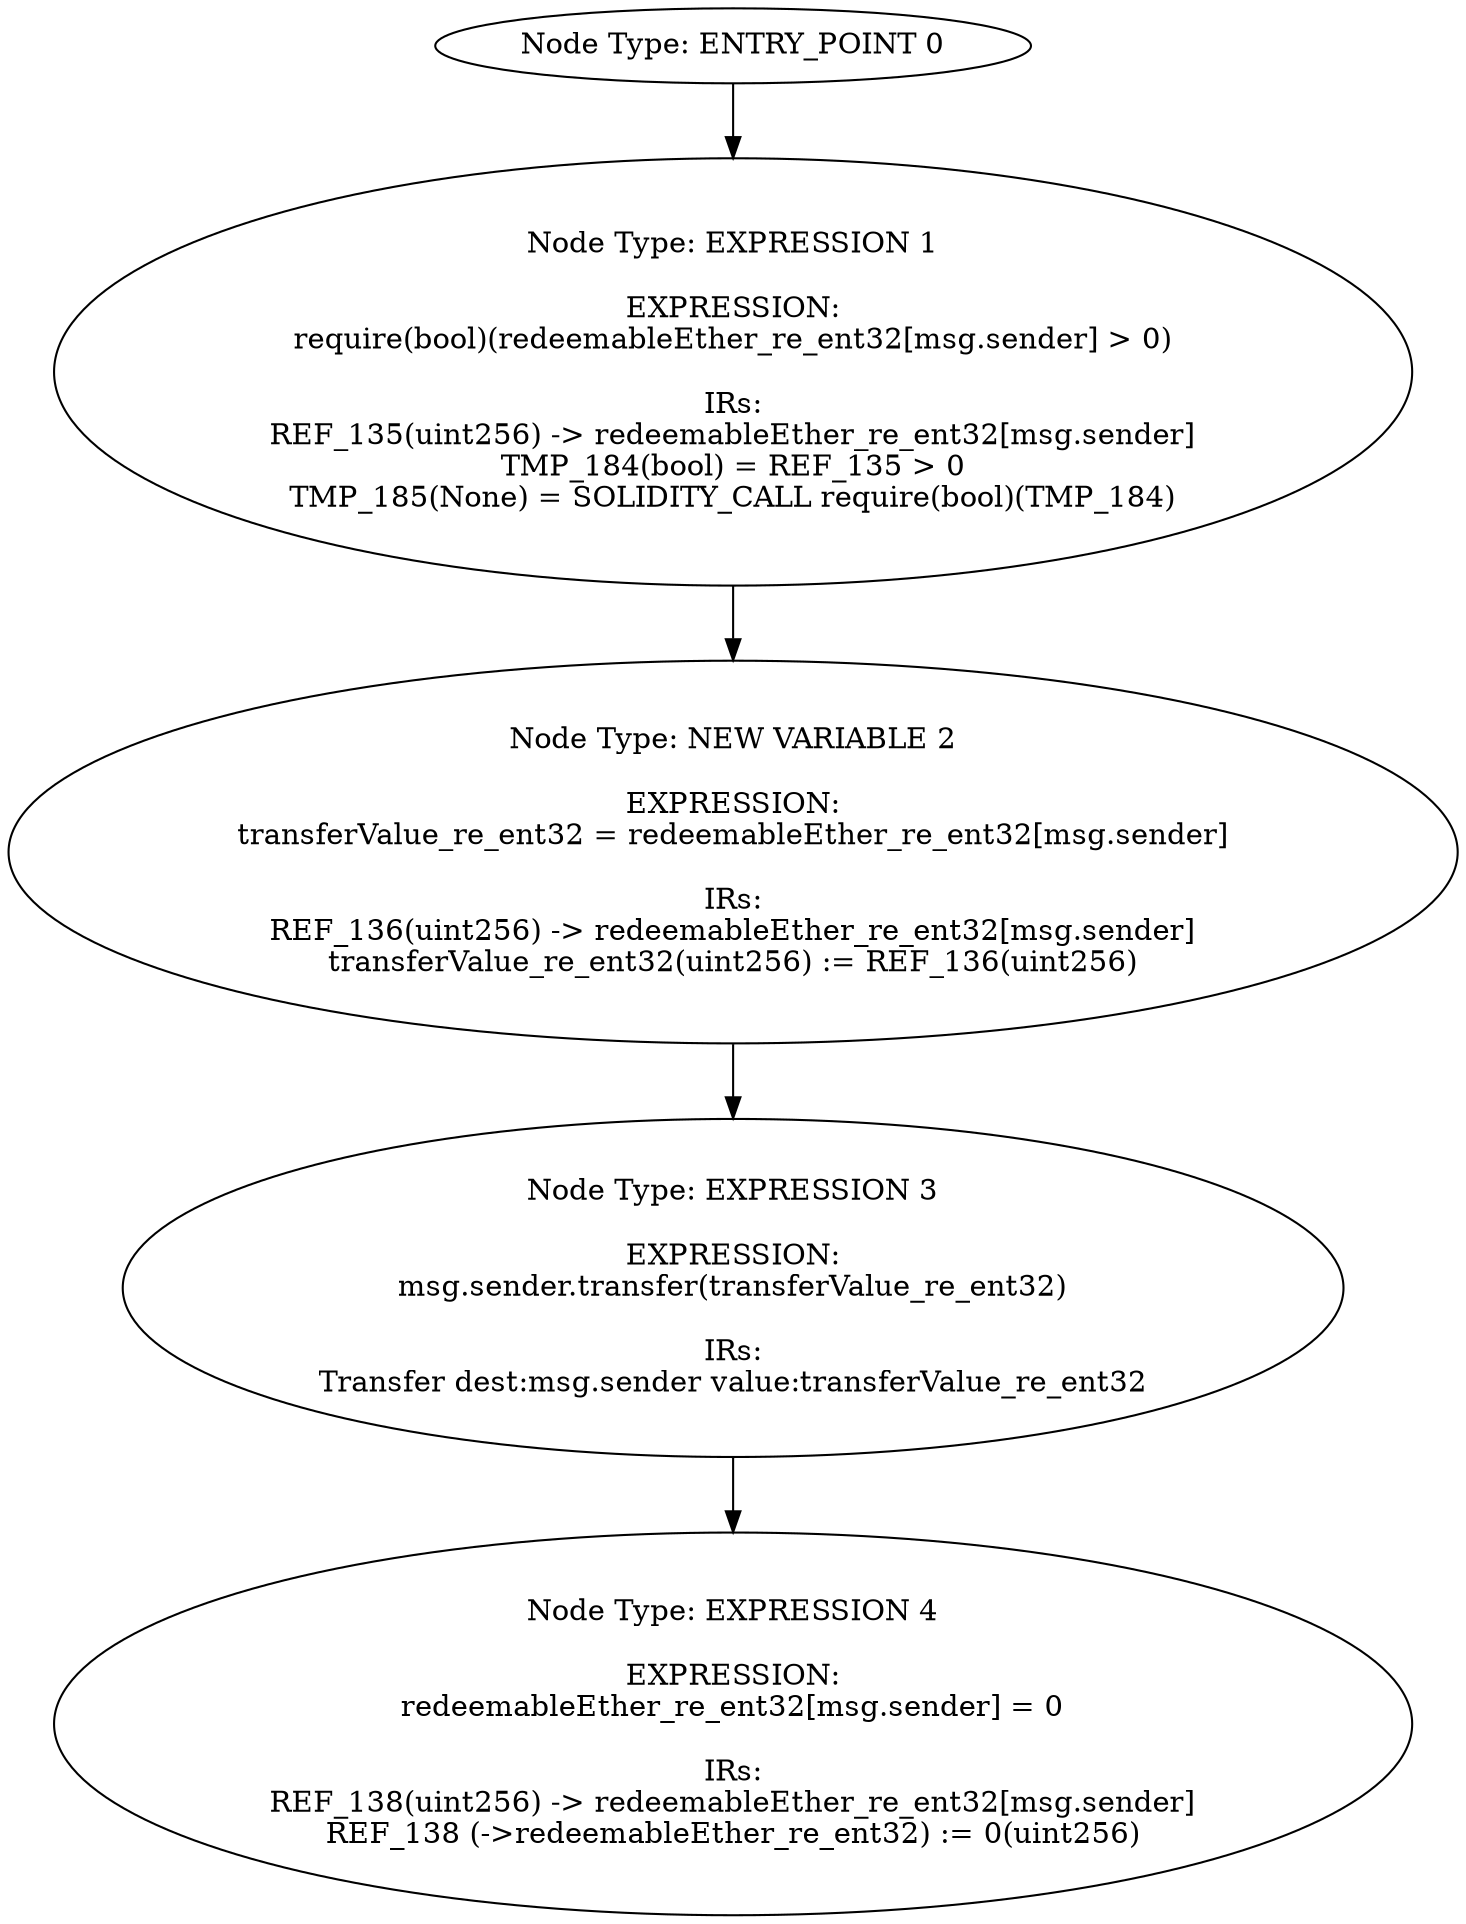 digraph{
0[label="Node Type: ENTRY_POINT 0
"];
0->1;
1[label="Node Type: EXPRESSION 1

EXPRESSION:
require(bool)(redeemableEther_re_ent32[msg.sender] > 0)

IRs:
REF_135(uint256) -> redeemableEther_re_ent32[msg.sender]
TMP_184(bool) = REF_135 > 0
TMP_185(None) = SOLIDITY_CALL require(bool)(TMP_184)"];
1->2;
2[label="Node Type: NEW VARIABLE 2

EXPRESSION:
transferValue_re_ent32 = redeemableEther_re_ent32[msg.sender]

IRs:
REF_136(uint256) -> redeemableEther_re_ent32[msg.sender]
transferValue_re_ent32(uint256) := REF_136(uint256)"];
2->3;
3[label="Node Type: EXPRESSION 3

EXPRESSION:
msg.sender.transfer(transferValue_re_ent32)

IRs:
Transfer dest:msg.sender value:transferValue_re_ent32"];
3->4;
4[label="Node Type: EXPRESSION 4

EXPRESSION:
redeemableEther_re_ent32[msg.sender] = 0

IRs:
REF_138(uint256) -> redeemableEther_re_ent32[msg.sender]
REF_138 (->redeemableEther_re_ent32) := 0(uint256)"];
}
